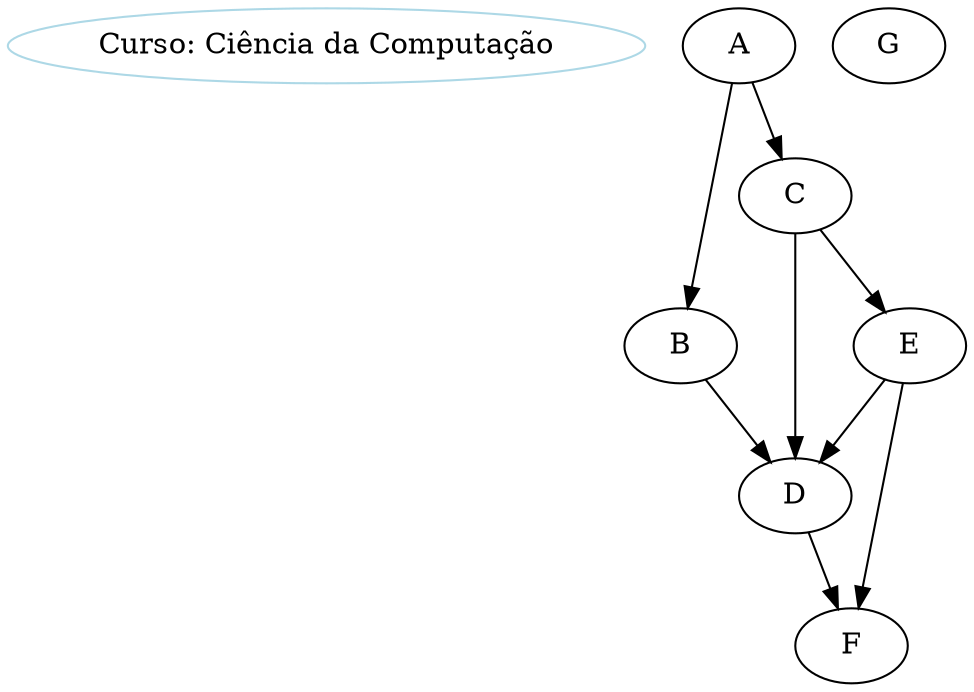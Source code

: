 digraph Disciplinas {
 c [color=lightblue, label="Curso: Ciência da Computação"];"A" -> "B";
"A" -> "C";
"B" -> "D";
"C" -> "D";
"C" -> "E";
"D" -> "F";
"E" -> "D";
"E" -> "F";
"G";

}